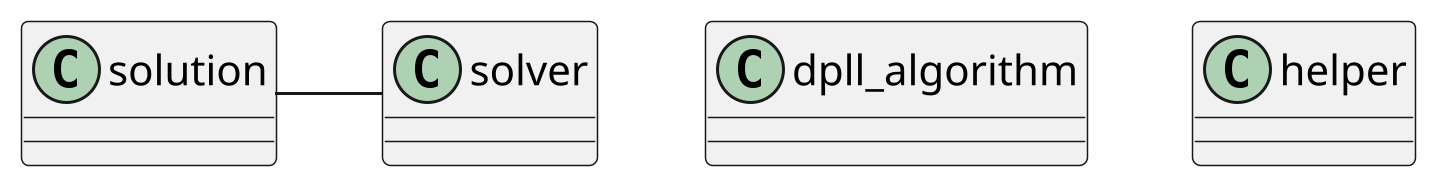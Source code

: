 @startuml
scale 3
class dpll_algorithm
class solution
class solver
class helper
solution - solver
@enduml